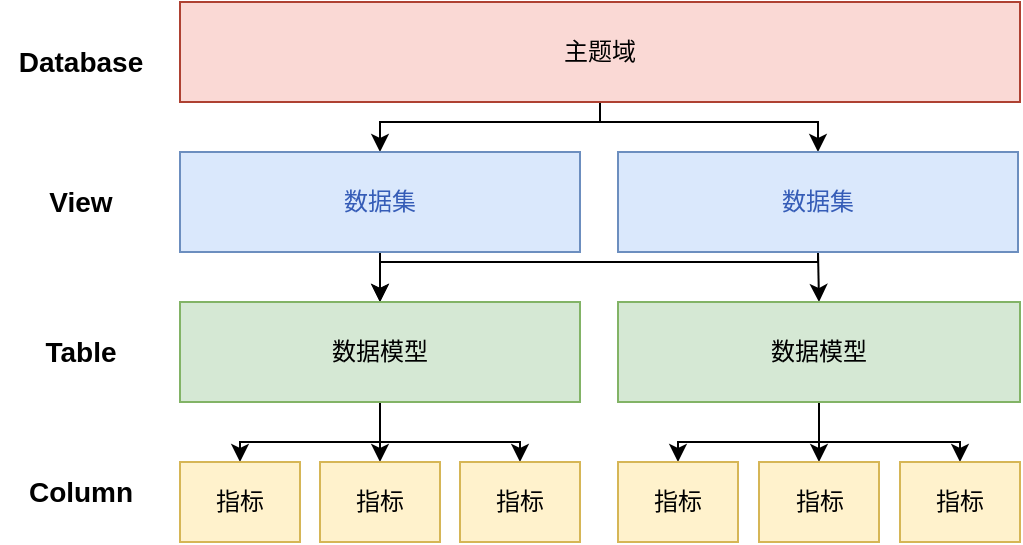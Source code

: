 <mxfile version="25.0.1">
  <diagram name="第 1 页" id="UhzM0af9Lw5AaKnerkw6">
    <mxGraphModel dx="1018" dy="653" grid="1" gridSize="10" guides="1" tooltips="1" connect="1" arrows="1" fold="1" page="1" pageScale="1" pageWidth="827" pageHeight="1169" math="0" shadow="0">
      <root>
        <mxCell id="0" />
        <mxCell id="1" parent="0" />
        <mxCell id="xS-DGLg7_olRukD6ihcz-29" style="edgeStyle=orthogonalEdgeStyle;rounded=0;orthogonalLoop=1;jettySize=auto;html=1;exitX=0.5;exitY=1;exitDx=0;exitDy=0;" edge="1" parent="1" source="xS-DGLg7_olRukD6ihcz-2" target="xS-DGLg7_olRukD6ihcz-4">
          <mxGeometry relative="1" as="geometry">
            <Array as="points">
              <mxPoint x="370" y="180" />
              <mxPoint x="260" y="180" />
            </Array>
          </mxGeometry>
        </mxCell>
        <mxCell id="xS-DGLg7_olRukD6ihcz-30" style="edgeStyle=orthogonalEdgeStyle;rounded=0;orthogonalLoop=1;jettySize=auto;html=1;exitX=0.5;exitY=1;exitDx=0;exitDy=0;entryX=0.5;entryY=0;entryDx=0;entryDy=0;" edge="1" parent="1" source="xS-DGLg7_olRukD6ihcz-2" target="xS-DGLg7_olRukD6ihcz-5">
          <mxGeometry relative="1" as="geometry">
            <Array as="points">
              <mxPoint x="370" y="180" />
              <mxPoint x="479" y="180" />
            </Array>
          </mxGeometry>
        </mxCell>
        <mxCell id="xS-DGLg7_olRukD6ihcz-2" value="主题域" style="rounded=0;whiteSpace=wrap;html=1;fillColor=#fad9d5;strokeColor=#ae4132;" vertex="1" parent="1">
          <mxGeometry x="160" y="120" width="420" height="50" as="geometry" />
        </mxCell>
        <mxCell id="xS-DGLg7_olRukD6ihcz-3" value="Database" style="text;html=1;align=center;verticalAlign=middle;resizable=0;points=[];autosize=1;strokeColor=none;fillColor=none;fontSize=14;fontStyle=1" vertex="1" parent="1">
          <mxGeometry x="70" y="135" width="80" height="30" as="geometry" />
        </mxCell>
        <mxCell id="xS-DGLg7_olRukD6ihcz-26" style="edgeStyle=orthogonalEdgeStyle;rounded=0;orthogonalLoop=1;jettySize=auto;html=1;exitX=0.5;exitY=1;exitDx=0;exitDy=0;" edge="1" parent="1" source="xS-DGLg7_olRukD6ihcz-4" target="xS-DGLg7_olRukD6ihcz-8">
          <mxGeometry relative="1" as="geometry" />
        </mxCell>
        <mxCell id="xS-DGLg7_olRukD6ihcz-4" value="数据集" style="rounded=0;whiteSpace=wrap;html=1;fillColor=#dae8fc;strokeColor=#6c8ebf;fontColor=#355cb7;" vertex="1" parent="1">
          <mxGeometry x="160" y="195" width="200" height="50" as="geometry" />
        </mxCell>
        <mxCell id="xS-DGLg7_olRukD6ihcz-27" style="edgeStyle=orthogonalEdgeStyle;rounded=0;orthogonalLoop=1;jettySize=auto;html=1;exitX=0.5;exitY=1;exitDx=0;exitDy=0;entryX=0.5;entryY=0;entryDx=0;entryDy=0;" edge="1" parent="1" source="xS-DGLg7_olRukD6ihcz-5" target="xS-DGLg7_olRukD6ihcz-9">
          <mxGeometry relative="1" as="geometry" />
        </mxCell>
        <mxCell id="xS-DGLg7_olRukD6ihcz-28" style="edgeStyle=orthogonalEdgeStyle;rounded=0;orthogonalLoop=1;jettySize=auto;html=1;exitX=0.5;exitY=1;exitDx=0;exitDy=0;entryX=0.5;entryY=0;entryDx=0;entryDy=0;" edge="1" parent="1" source="xS-DGLg7_olRukD6ihcz-5" target="xS-DGLg7_olRukD6ihcz-8">
          <mxGeometry relative="1" as="geometry">
            <Array as="points">
              <mxPoint x="479" y="250" />
              <mxPoint x="260" y="250" />
            </Array>
          </mxGeometry>
        </mxCell>
        <mxCell id="xS-DGLg7_olRukD6ihcz-5" value="数据集" style="rounded=0;whiteSpace=wrap;html=1;fillColor=#dae8fc;strokeColor=#6c8ebf;fontColor=#355cb7;" vertex="1" parent="1">
          <mxGeometry x="379" y="195" width="200" height="50" as="geometry" />
        </mxCell>
        <mxCell id="xS-DGLg7_olRukD6ihcz-6" value="View" style="text;html=1;align=center;verticalAlign=middle;resizable=0;points=[];autosize=1;strokeColor=none;fillColor=none;fontSize=14;fontStyle=1" vertex="1" parent="1">
          <mxGeometry x="85" y="205" width="50" height="30" as="geometry" />
        </mxCell>
        <mxCell id="xS-DGLg7_olRukD6ihcz-7" value="Table" style="text;html=1;align=center;verticalAlign=middle;resizable=0;points=[];autosize=1;strokeColor=none;fillColor=none;fontSize=14;fontStyle=1" vertex="1" parent="1">
          <mxGeometry x="80" y="280" width="60" height="30" as="geometry" />
        </mxCell>
        <mxCell id="xS-DGLg7_olRukD6ihcz-20" style="edgeStyle=orthogonalEdgeStyle;rounded=0;orthogonalLoop=1;jettySize=auto;html=1;exitX=0.5;exitY=1;exitDx=0;exitDy=0;entryX=0.5;entryY=0;entryDx=0;entryDy=0;" edge="1" parent="1" source="xS-DGLg7_olRukD6ihcz-8" target="xS-DGLg7_olRukD6ihcz-11">
          <mxGeometry relative="1" as="geometry" />
        </mxCell>
        <mxCell id="xS-DGLg7_olRukD6ihcz-21" style="edgeStyle=orthogonalEdgeStyle;rounded=0;orthogonalLoop=1;jettySize=auto;html=1;exitX=0.5;exitY=1;exitDx=0;exitDy=0;entryX=0.5;entryY=0;entryDx=0;entryDy=0;" edge="1" parent="1" source="xS-DGLg7_olRukD6ihcz-8" target="xS-DGLg7_olRukD6ihcz-14">
          <mxGeometry relative="1" as="geometry" />
        </mxCell>
        <mxCell id="xS-DGLg7_olRukD6ihcz-22" style="edgeStyle=orthogonalEdgeStyle;rounded=0;orthogonalLoop=1;jettySize=auto;html=1;exitX=0.5;exitY=1;exitDx=0;exitDy=0;entryX=0.5;entryY=0;entryDx=0;entryDy=0;" edge="1" parent="1" source="xS-DGLg7_olRukD6ihcz-8" target="xS-DGLg7_olRukD6ihcz-13">
          <mxGeometry relative="1" as="geometry" />
        </mxCell>
        <mxCell id="xS-DGLg7_olRukD6ihcz-8" value="数据模型" style="rounded=0;whiteSpace=wrap;html=1;fillColor=#d5e8d4;strokeColor=#82b366;" vertex="1" parent="1">
          <mxGeometry x="160" y="270" width="200" height="50" as="geometry" />
        </mxCell>
        <mxCell id="xS-DGLg7_olRukD6ihcz-23" style="edgeStyle=orthogonalEdgeStyle;rounded=0;orthogonalLoop=1;jettySize=auto;html=1;exitX=0.5;exitY=1;exitDx=0;exitDy=0;entryX=0.5;entryY=0;entryDx=0;entryDy=0;" edge="1" parent="1" source="xS-DGLg7_olRukD6ihcz-9" target="xS-DGLg7_olRukD6ihcz-16">
          <mxGeometry relative="1" as="geometry" />
        </mxCell>
        <mxCell id="xS-DGLg7_olRukD6ihcz-24" style="edgeStyle=orthogonalEdgeStyle;rounded=0;orthogonalLoop=1;jettySize=auto;html=1;exitX=0.5;exitY=1;exitDx=0;exitDy=0;entryX=0.5;entryY=0;entryDx=0;entryDy=0;" edge="1" parent="1" source="xS-DGLg7_olRukD6ihcz-9" target="xS-DGLg7_olRukD6ihcz-19">
          <mxGeometry relative="1" as="geometry" />
        </mxCell>
        <mxCell id="xS-DGLg7_olRukD6ihcz-25" style="edgeStyle=orthogonalEdgeStyle;rounded=0;orthogonalLoop=1;jettySize=auto;html=1;exitX=0.5;exitY=1;exitDx=0;exitDy=0;entryX=0.5;entryY=0;entryDx=0;entryDy=0;" edge="1" parent="1" source="xS-DGLg7_olRukD6ihcz-9" target="xS-DGLg7_olRukD6ihcz-17">
          <mxGeometry relative="1" as="geometry" />
        </mxCell>
        <mxCell id="xS-DGLg7_olRukD6ihcz-9" value="数据模型" style="rounded=0;whiteSpace=wrap;html=1;fillColor=#d5e8d4;strokeColor=#82b366;" vertex="1" parent="1">
          <mxGeometry x="379" y="270" width="201" height="50" as="geometry" />
        </mxCell>
        <mxCell id="xS-DGLg7_olRukD6ihcz-10" value="Column" style="text;html=1;align=center;verticalAlign=middle;resizable=0;points=[];autosize=1;strokeColor=none;fillColor=none;fontSize=14;fontStyle=1" vertex="1" parent="1">
          <mxGeometry x="75" y="350" width="70" height="30" as="geometry" />
        </mxCell>
        <mxCell id="xS-DGLg7_olRukD6ihcz-11" value="指标" style="rounded=0;whiteSpace=wrap;html=1;fillColor=#fff2cc;strokeColor=#d6b656;" vertex="1" parent="1">
          <mxGeometry x="160" y="350" width="60" height="40" as="geometry" />
        </mxCell>
        <mxCell id="xS-DGLg7_olRukD6ihcz-13" value="指标" style="rounded=0;whiteSpace=wrap;html=1;fillColor=#fff2cc;strokeColor=#d6b656;" vertex="1" parent="1">
          <mxGeometry x="300" y="350" width="60" height="40" as="geometry" />
        </mxCell>
        <mxCell id="xS-DGLg7_olRukD6ihcz-14" value="指标" style="rounded=0;whiteSpace=wrap;html=1;fillColor=#fff2cc;strokeColor=#d6b656;" vertex="1" parent="1">
          <mxGeometry x="230" y="350" width="60" height="40" as="geometry" />
        </mxCell>
        <mxCell id="xS-DGLg7_olRukD6ihcz-16" value="指标" style="rounded=0;whiteSpace=wrap;html=1;fillColor=#fff2cc;strokeColor=#d6b656;" vertex="1" parent="1">
          <mxGeometry x="379" y="350" width="60" height="40" as="geometry" />
        </mxCell>
        <mxCell id="xS-DGLg7_olRukD6ihcz-17" value="指标" style="rounded=0;whiteSpace=wrap;html=1;fillColor=#fff2cc;strokeColor=#d6b656;" vertex="1" parent="1">
          <mxGeometry x="520" y="350" width="60" height="40" as="geometry" />
        </mxCell>
        <mxCell id="xS-DGLg7_olRukD6ihcz-19" value="指标" style="rounded=0;whiteSpace=wrap;html=1;fillColor=#fff2cc;strokeColor=#d6b656;" vertex="1" parent="1">
          <mxGeometry x="449.5" y="350" width="60" height="40" as="geometry" />
        </mxCell>
      </root>
    </mxGraphModel>
  </diagram>
</mxfile>
